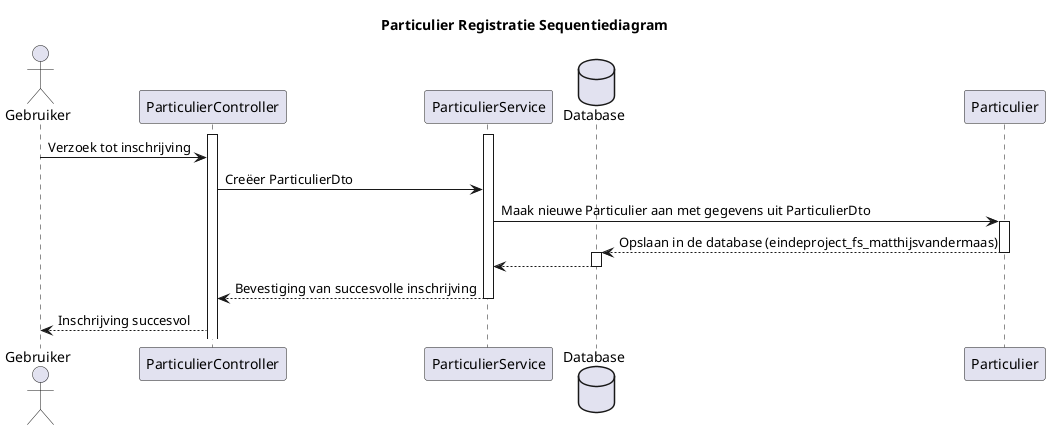@startuml
title Particulier Registratie Sequentiediagram

actor Gebruiker
activate ParticulierController
participant ParticulierController
participant ParticulierService
activate ParticulierService
database Database

Gebruiker -> ParticulierController: Verzoek tot inschrijving
ParticulierController -> ParticulierService: Creëer ParticulierDto
ParticulierService -> Particulier: Maak nieuwe Particulier aan met gegevens uit ParticulierDto
activate Particulier
Particulier --> Database: Opslaan in de database (eindeproject_fs_matthijsvandermaas)
deactivate Particulier
activate Database
Database --> ParticulierService
deactivate Database
ParticulierService --> ParticulierController: Bevestiging van succesvolle inschrijving
deactivate ParticulierService
ParticulierController --> Gebruiker: Inschrijving succesvol

@enduml

